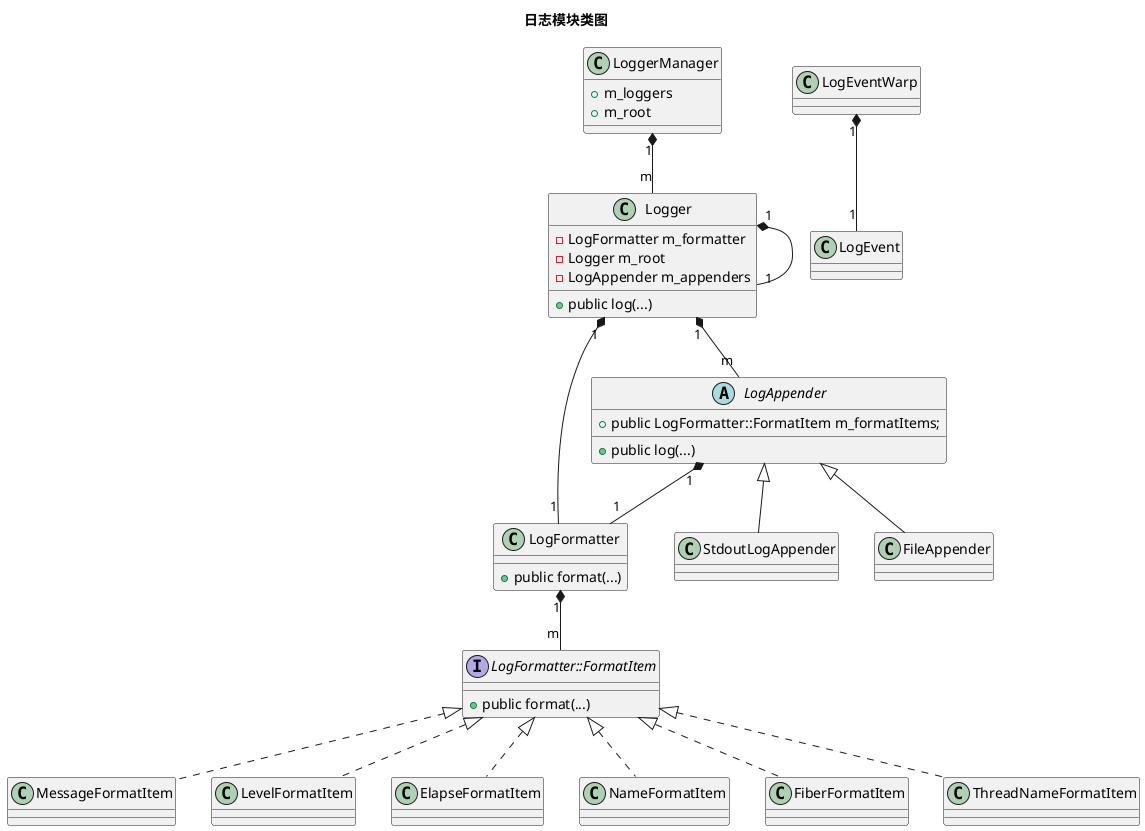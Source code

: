 @startuml

title 日志模块类图

class LoggerManager {
+m_loggers
+m_root
}
class Logger {
    -LogFormatter m_formatter
    -Logger m_root
    -LogAppender m_appenders

    +public log(...)
}
class LogEventWarp
class LogEvent
class LogFormatter {
    +public format(...)
}
abstract LogAppender {
    +public LogFormatter::FormatItem m_formatItems;
    +public log(...)
}
class StdoutLogAppender
class FileAppender
interface LogFormatter::FormatItem {
    +public format(...)
}
class MessageFormatItem implements LogFormatter::FormatItem
class LevelFormatItem implements LogFormatter::FormatItem
class ElapseFormatItem implements LogFormatter::FormatItem
class NameFormatItem implements LogFormatter::FormatItem
class FiberFormatItem implements LogFormatter::FormatItem
class ThreadNameFormatItem implements LogFormatter::FormatItem


LoggerManager "1" *-- "m" Logger
Logger "1" *-- "1" Logger
Logger "1" *-- "1" LogFormatter
Logger "1" *-- "m" LogAppender
LogAppender  "1" *-- "1" LogFormatter
LogAppender  <|-- StdoutLogAppender
LogAppender  <|-- FileAppender
LogFormatter "1" *-- "m" LogFormatter::FormatItem
LogEventWarp "1" *-- "1" LogEvent


@enduml